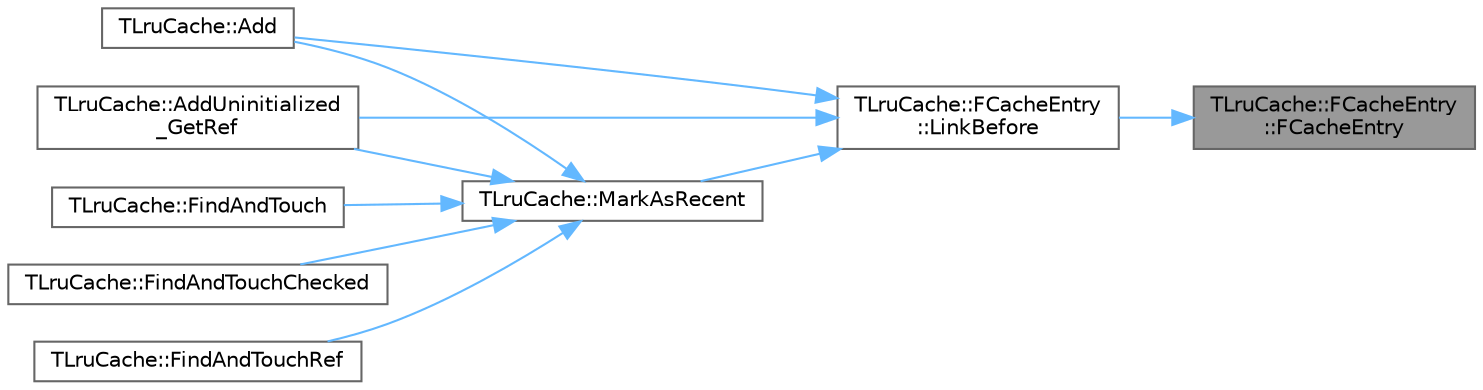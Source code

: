 digraph "TLruCache::FCacheEntry::FCacheEntry"
{
 // INTERACTIVE_SVG=YES
 // LATEX_PDF_SIZE
  bgcolor="transparent";
  edge [fontname=Helvetica,fontsize=10,labelfontname=Helvetica,labelfontsize=10];
  node [fontname=Helvetica,fontsize=10,shape=box,height=0.2,width=0.4];
  rankdir="RL";
  Node1 [id="Node000001",label="TLruCache::FCacheEntry\l::FCacheEntry",height=0.2,width=0.4,color="gray40", fillcolor="grey60", style="filled", fontcolor="black",tooltip="Create and initialize a new instance."];
  Node1 -> Node2 [id="edge1_Node000001_Node000002",dir="back",color="steelblue1",style="solid",tooltip=" "];
  Node2 [id="Node000002",label="TLruCache::FCacheEntry\l::LinkBefore",height=0.2,width=0.4,color="grey40", fillcolor="white", style="filled",URL="$d7/d1d/structTLruCache_1_1FCacheEntry.html#a6d903216421d1053b64f1dad1c2fdb90",tooltip="Add this entry before the given one."];
  Node2 -> Node3 [id="edge2_Node000002_Node000003",dir="back",color="steelblue1",style="solid",tooltip=" "];
  Node3 [id="Node000003",label="TLruCache::Add",height=0.2,width=0.4,color="grey40", fillcolor="white", style="filled",URL="$de/d6b/classTLruCache.html#a28720e8d4e8429b70889a2f3a7cfea56",tooltip="Add an entry to the cache."];
  Node2 -> Node4 [id="edge3_Node000002_Node000004",dir="back",color="steelblue1",style="solid",tooltip=" "];
  Node4 [id="Node000004",label="TLruCache::AddUninitialized\l_GetRef",height=0.2,width=0.4,color="grey40", fillcolor="white", style="filled",URL="$de/d6b/classTLruCache.html#a27d37e97737cc1c8cddf6b8801254ce5",tooltip="Add an entry to the cache."];
  Node2 -> Node5 [id="edge4_Node000002_Node000005",dir="back",color="steelblue1",style="solid",tooltip=" "];
  Node5 [id="Node000005",label="TLruCache::MarkAsRecent",height=0.2,width=0.4,color="grey40", fillcolor="white", style="filled",URL="$de/d6b/classTLruCache.html#a007487a40d42a413dae892ebaab9355d",tooltip="Mark the given entry as recently used."];
  Node5 -> Node3 [id="edge5_Node000005_Node000003",dir="back",color="steelblue1",style="solid",tooltip=" "];
  Node5 -> Node4 [id="edge6_Node000005_Node000004",dir="back",color="steelblue1",style="solid",tooltip=" "];
  Node5 -> Node6 [id="edge7_Node000005_Node000006",dir="back",color="steelblue1",style="solid",tooltip=" "];
  Node6 [id="Node000006",label="TLruCache::FindAndTouch",height=0.2,width=0.4,color="grey40", fillcolor="white", style="filled",URL="$de/d6b/classTLruCache.html#aabf04ecc5c20c9242d900471b0192e1f",tooltip="Find the value of the entry with the specified key and mark it as the most recently used."];
  Node5 -> Node7 [id="edge8_Node000005_Node000007",dir="back",color="steelblue1",style="solid",tooltip=" "];
  Node7 [id="Node000007",label="TLruCache::FindAndTouchChecked",height=0.2,width=0.4,color="grey40", fillcolor="white", style="filled",URL="$de/d6b/classTLruCache.html#a01b44307aba9cea9c6246c80976d0804",tooltip="Find the value of the entry with the specified key and mark it as the most recently used."];
  Node5 -> Node8 [id="edge9_Node000005_Node000008",dir="back",color="steelblue1",style="solid",tooltip=" "];
  Node8 [id="Node000008",label="TLruCache::FindAndTouchRef",height=0.2,width=0.4,color="grey40", fillcolor="white", style="filled",URL="$de/d6b/classTLruCache.html#a94a324dd5bc17b6f0d1714901c2c7e72",tooltip="Find the value of the entry with the specified key and mark it as the most recently used."];
}
